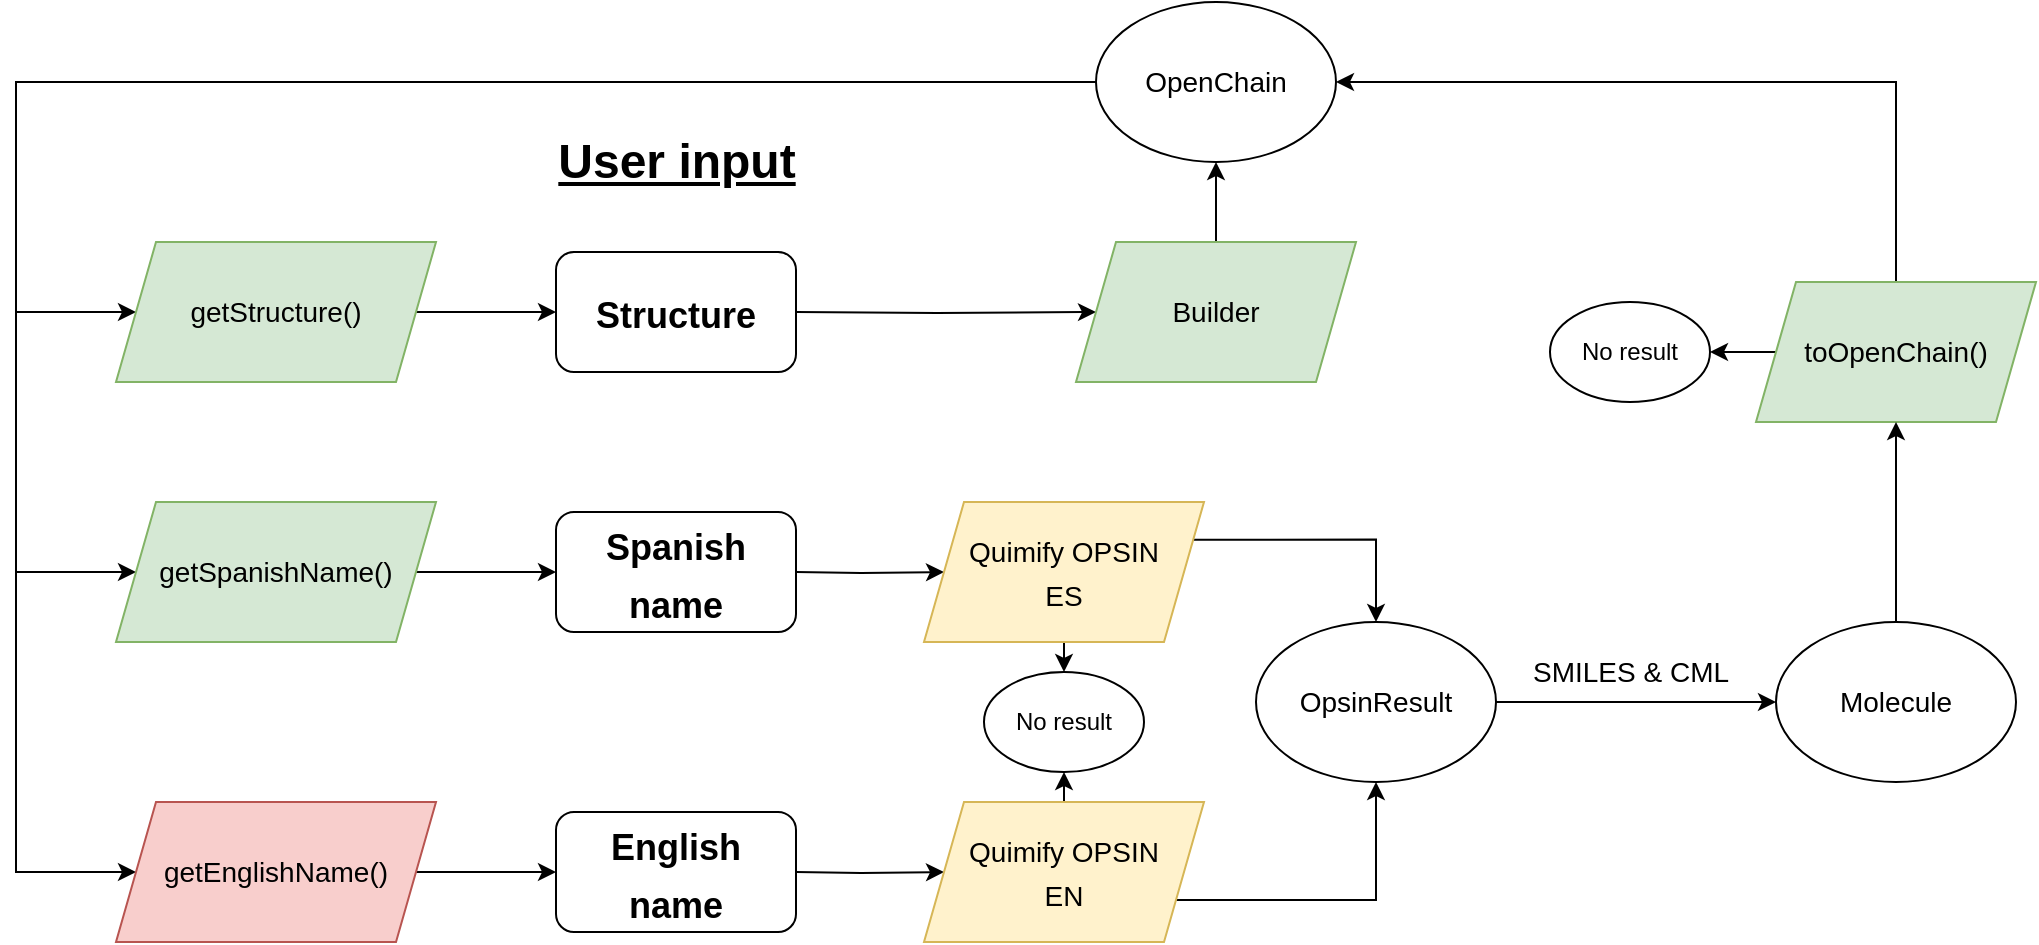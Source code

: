 <mxfile version="20.8.23" type="google"><diagram id="C5RBs43oDa-KdzZeNtuy" name="Page-1"><mxGraphModel grid="1" page="1" gridSize="10" guides="1" tooltips="1" connect="1" arrows="1" fold="1" pageScale="1" pageWidth="827" pageHeight="1169" math="0" shadow="0"><root><mxCell id="WIyWlLk6GJQsqaUBKTNV-0"/><mxCell id="WIyWlLk6GJQsqaUBKTNV-1" parent="WIyWlLk6GJQsqaUBKTNV-0"/><mxCell id="aiEbGpd4aU1QxjsdWdmw-42" style="edgeStyle=orthogonalEdgeStyle;rounded=0;orthogonalLoop=1;jettySize=auto;html=1;exitX=1;exitY=0.5;exitDx=0;exitDy=0;entryX=0;entryY=0.5;entryDx=0;entryDy=0;fontSize=14;" edge="1" parent="WIyWlLk6GJQsqaUBKTNV-1" target="aiEbGpd4aU1QxjsdWdmw-3"><mxGeometry relative="1" as="geometry"><mxPoint x="350" y="255" as="sourcePoint"/></mxGeometry></mxCell><mxCell id="aiEbGpd4aU1QxjsdWdmw-43" style="edgeStyle=orthogonalEdgeStyle;rounded=0;orthogonalLoop=1;jettySize=auto;html=1;exitX=1;exitY=0.5;exitDx=0;exitDy=0;entryX=0;entryY=0.5;entryDx=0;entryDy=0;fontSize=14;" edge="1" parent="WIyWlLk6GJQsqaUBKTNV-1" target="aiEbGpd4aU1QxjsdWdmw-4"><mxGeometry relative="1" as="geometry"><mxPoint x="350" y="405" as="sourcePoint"/></mxGeometry></mxCell><mxCell id="aiEbGpd4aU1QxjsdWdmw-26" style="edgeStyle=orthogonalEdgeStyle;rounded=0;orthogonalLoop=1;jettySize=auto;html=1;exitX=1;exitY=0.5;exitDx=0;exitDy=0;entryX=0;entryY=0.5;entryDx=0;entryDy=0;fontSize=14;" edge="1" parent="WIyWlLk6GJQsqaUBKTNV-1" target="aiEbGpd4aU1QxjsdWdmw-17"><mxGeometry relative="1" as="geometry"><mxPoint x="350" y="125" as="sourcePoint"/></mxGeometry></mxCell><mxCell id="aiEbGpd4aU1QxjsdWdmw-44" style="edgeStyle=orthogonalEdgeStyle;rounded=0;orthogonalLoop=1;jettySize=auto;html=1;exitX=1;exitY=0.25;exitDx=0;exitDy=0;entryX=0.5;entryY=0;entryDx=0;entryDy=0;fontSize=14;" edge="1" parent="WIyWlLk6GJQsqaUBKTNV-1" source="aiEbGpd4aU1QxjsdWdmw-3" target="aiEbGpd4aU1QxjsdWdmw-8"><mxGeometry relative="1" as="geometry"/></mxCell><mxCell id="REkTyT139IQ-qSbr4-AT-7" style="edgeStyle=orthogonalEdgeStyle;rounded=0;orthogonalLoop=1;jettySize=auto;html=1;exitX=0.5;exitY=1;exitDx=0;exitDy=0;entryX=0.5;entryY=0;entryDx=0;entryDy=0;" edge="1" parent="WIyWlLk6GJQsqaUBKTNV-1" source="aiEbGpd4aU1QxjsdWdmw-3" target="REkTyT139IQ-qSbr4-AT-6"><mxGeometry relative="1" as="geometry"/></mxCell><mxCell id="aiEbGpd4aU1QxjsdWdmw-3" value="&lt;font style=&quot;font-size: 14px;&quot;&gt;Quimify OPSIN&lt;br&gt;ES&lt;/font&gt;" style="shape=parallelogram;perimeter=parallelogramPerimeter;whiteSpace=wrap;html=1;fixedSize=1;fontSize=18;fillColor=#fff2cc;strokeColor=#d6b656;" vertex="1" parent="WIyWlLk6GJQsqaUBKTNV-1"><mxGeometry x="414" y="220" width="140" height="70" as="geometry"/></mxCell><mxCell id="aiEbGpd4aU1QxjsdWdmw-45" style="edgeStyle=orthogonalEdgeStyle;rounded=0;orthogonalLoop=1;jettySize=auto;html=1;exitX=1;exitY=0.75;exitDx=0;exitDy=0;entryX=0.5;entryY=1;entryDx=0;entryDy=0;fontSize=14;" edge="1" parent="WIyWlLk6GJQsqaUBKTNV-1" source="aiEbGpd4aU1QxjsdWdmw-4" target="aiEbGpd4aU1QxjsdWdmw-8"><mxGeometry relative="1" as="geometry"/></mxCell><mxCell id="REkTyT139IQ-qSbr4-AT-8" style="edgeStyle=orthogonalEdgeStyle;rounded=0;orthogonalLoop=1;jettySize=auto;html=1;exitX=0.5;exitY=0;exitDx=0;exitDy=0;entryX=0.5;entryY=1;entryDx=0;entryDy=0;" edge="1" parent="WIyWlLk6GJQsqaUBKTNV-1" source="aiEbGpd4aU1QxjsdWdmw-4" target="REkTyT139IQ-qSbr4-AT-6"><mxGeometry relative="1" as="geometry"/></mxCell><mxCell id="aiEbGpd4aU1QxjsdWdmw-4" value="&lt;font style=&quot;font-size: 14px;&quot;&gt;Quimify OPSIN&lt;br&gt;EN&lt;/font&gt;" style="shape=parallelogram;perimeter=parallelogramPerimeter;whiteSpace=wrap;html=1;fixedSize=1;fontSize=18;fillColor=#fff2cc;strokeColor=#d6b656;" vertex="1" parent="WIyWlLk6GJQsqaUBKTNV-1"><mxGeometry x="414" y="370" width="140" height="70" as="geometry"/></mxCell><mxCell id="aiEbGpd4aU1QxjsdWdmw-54" style="edgeStyle=orthogonalEdgeStyle;rounded=0;orthogonalLoop=1;jettySize=auto;html=1;fontSize=14;exitX=1;exitY=0.5;exitDx=0;exitDy=0;entryX=0;entryY=0.5;entryDx=0;entryDy=0;" edge="1" parent="WIyWlLk6GJQsqaUBKTNV-1" source="aiEbGpd4aU1QxjsdWdmw-8" target="REkTyT139IQ-qSbr4-AT-1"><mxGeometry relative="1" as="geometry"><mxPoint x="720" y="330" as="sourcePoint"/><mxPoint x="840" y="330" as="targetPoint"/><Array as="points"/></mxGeometry></mxCell><mxCell id="aiEbGpd4aU1QxjsdWdmw-8" value="OpsinResult" style="ellipse;whiteSpace=wrap;html=1;fontSize=14;" vertex="1" parent="WIyWlLk6GJQsqaUBKTNV-1"><mxGeometry x="580" y="280" width="120" height="80" as="geometry"/></mxCell><mxCell id="aiEbGpd4aU1QxjsdWdmw-30" style="edgeStyle=orthogonalEdgeStyle;rounded=0;orthogonalLoop=1;jettySize=auto;html=1;exitX=0;exitY=0.5;exitDx=0;exitDy=0;fontSize=14;entryX=0;entryY=0.5;entryDx=0;entryDy=0;" edge="1" parent="WIyWlLk6GJQsqaUBKTNV-1" source="aiEbGpd4aU1QxjsdWdmw-16" target="aiEbGpd4aU1QxjsdWdmw-23"><mxGeometry relative="1" as="geometry"><mxPoint x="-60" y="440" as="targetPoint"/><Array as="points"><mxPoint x="-40" y="10"/><mxPoint x="-40" y="405"/></Array></mxGeometry></mxCell><mxCell id="aiEbGpd4aU1QxjsdWdmw-35" style="edgeStyle=orthogonalEdgeStyle;rounded=0;orthogonalLoop=1;jettySize=auto;html=1;exitX=0;exitY=0.5;exitDx=0;exitDy=0;fontSize=14;entryX=0;entryY=0.5;entryDx=0;entryDy=0;" edge="1" parent="WIyWlLk6GJQsqaUBKTNV-1" source="aiEbGpd4aU1QxjsdWdmw-16" target="aiEbGpd4aU1QxjsdWdmw-19"><mxGeometry relative="1" as="geometry"><mxPoint x="-90" y="280" as="targetPoint"/><Array as="points"><mxPoint x="-40" y="10"/><mxPoint x="-40" y="255"/></Array></mxGeometry></mxCell><mxCell id="aiEbGpd4aU1QxjsdWdmw-37" style="edgeStyle=orthogonalEdgeStyle;rounded=0;orthogonalLoop=1;jettySize=auto;html=1;exitX=0;exitY=0.5;exitDx=0;exitDy=0;fontSize=14;entryX=0;entryY=0.5;entryDx=0;entryDy=0;" edge="1" parent="WIyWlLk6GJQsqaUBKTNV-1" source="aiEbGpd4aU1QxjsdWdmw-16" target="aiEbGpd4aU1QxjsdWdmw-24"><mxGeometry relative="1" as="geometry"><mxPoint x="-100" y="140" as="targetPoint"/><Array as="points"><mxPoint x="-40" y="10"/><mxPoint x="-40" y="125"/></Array></mxGeometry></mxCell><mxCell id="aiEbGpd4aU1QxjsdWdmw-16" value="OpenChain" style="ellipse;whiteSpace=wrap;html=1;fontSize=14;" vertex="1" parent="WIyWlLk6GJQsqaUBKTNV-1"><mxGeometry x="500" y="-30" width="120" height="80" as="geometry"/></mxCell><mxCell id="aiEbGpd4aU1QxjsdWdmw-27" style="edgeStyle=orthogonalEdgeStyle;rounded=0;orthogonalLoop=1;jettySize=auto;html=1;exitX=0.5;exitY=0;exitDx=0;exitDy=0;entryX=0.5;entryY=1;entryDx=0;entryDy=0;fontSize=14;" edge="1" parent="WIyWlLk6GJQsqaUBKTNV-1" source="aiEbGpd4aU1QxjsdWdmw-17" target="aiEbGpd4aU1QxjsdWdmw-16"><mxGeometry relative="1" as="geometry"/></mxCell><mxCell id="aiEbGpd4aU1QxjsdWdmw-17" value="Builder" style="shape=parallelogram;perimeter=parallelogramPerimeter;whiteSpace=wrap;html=1;fixedSize=1;fontSize=14;fillColor=#d5e8d4;strokeColor=#82b366;" vertex="1" parent="WIyWlLk6GJQsqaUBKTNV-1"><mxGeometry x="490" y="90" width="140" height="70" as="geometry"/></mxCell><mxCell id="aiEbGpd4aU1QxjsdWdmw-40" style="edgeStyle=orthogonalEdgeStyle;rounded=0;orthogonalLoop=1;jettySize=auto;html=1;exitX=1;exitY=0.5;exitDx=0;exitDy=0;entryX=0;entryY=0.5;entryDx=0;entryDy=0;fontSize=14;" edge="1" parent="WIyWlLk6GJQsqaUBKTNV-1" source="aiEbGpd4aU1QxjsdWdmw-19"><mxGeometry relative="1" as="geometry"><mxPoint x="230" y="255" as="targetPoint"/></mxGeometry></mxCell><mxCell id="aiEbGpd4aU1QxjsdWdmw-19" value="getSpanishName()" style="shape=parallelogram;perimeter=parallelogramPerimeter;whiteSpace=wrap;html=1;fixedSize=1;fontSize=14;fillColor=#d5e8d4;strokeColor=#82b366;" vertex="1" parent="WIyWlLk6GJQsqaUBKTNV-1"><mxGeometry x="10" y="220" width="160" height="70" as="geometry"/></mxCell><mxCell id="aiEbGpd4aU1QxjsdWdmw-41" style="edgeStyle=orthogonalEdgeStyle;rounded=0;orthogonalLoop=1;jettySize=auto;html=1;exitX=1;exitY=0.5;exitDx=0;exitDy=0;entryX=0;entryY=0.5;entryDx=0;entryDy=0;fontSize=14;" edge="1" parent="WIyWlLk6GJQsqaUBKTNV-1" source="aiEbGpd4aU1QxjsdWdmw-23"><mxGeometry relative="1" as="geometry"><mxPoint x="230" y="405" as="targetPoint"/></mxGeometry></mxCell><mxCell id="aiEbGpd4aU1QxjsdWdmw-23" value="getEnglishName()" style="shape=parallelogram;perimeter=parallelogramPerimeter;whiteSpace=wrap;html=1;fixedSize=1;fontSize=14;fillColor=#f8cecc;strokeColor=#b85450;" vertex="1" parent="WIyWlLk6GJQsqaUBKTNV-1"><mxGeometry x="10" y="370" width="160" height="70" as="geometry"/></mxCell><mxCell id="aiEbGpd4aU1QxjsdWdmw-39" style="edgeStyle=orthogonalEdgeStyle;rounded=0;orthogonalLoop=1;jettySize=auto;html=1;exitX=1;exitY=0.5;exitDx=0;exitDy=0;entryX=0;entryY=0.5;entryDx=0;entryDy=0;fontSize=14;" edge="1" parent="WIyWlLk6GJQsqaUBKTNV-1" source="aiEbGpd4aU1QxjsdWdmw-24"><mxGeometry relative="1" as="geometry"><mxPoint x="230" y="125" as="targetPoint"/></mxGeometry></mxCell><mxCell id="aiEbGpd4aU1QxjsdWdmw-24" value="getStructure()" style="shape=parallelogram;perimeter=parallelogramPerimeter;whiteSpace=wrap;html=1;fixedSize=1;fontSize=14;fillColor=#d5e8d4;strokeColor=#82b366;" vertex="1" parent="WIyWlLk6GJQsqaUBKTNV-1"><mxGeometry x="10" y="90" width="160" height="70" as="geometry"/></mxCell><mxCell id="aiEbGpd4aU1QxjsdWdmw-52" value="SMILES &amp;amp; CML" style="text;html=1;align=center;verticalAlign=middle;resizable=0;points=[];autosize=1;strokeColor=none;fillColor=none;fontSize=14;" vertex="1" parent="WIyWlLk6GJQsqaUBKTNV-1"><mxGeometry x="707" y="290" width="120" height="30" as="geometry"/></mxCell><mxCell id="REkTyT139IQ-qSbr4-AT-3" style="edgeStyle=orthogonalEdgeStyle;rounded=0;orthogonalLoop=1;jettySize=auto;html=1;exitX=0.5;exitY=0;exitDx=0;exitDy=0;entryX=1;entryY=0.5;entryDx=0;entryDy=0;" edge="1" parent="WIyWlLk6GJQsqaUBKTNV-1" source="REkTyT139IQ-qSbr4-AT-0" target="aiEbGpd4aU1QxjsdWdmw-16"><mxGeometry relative="1" as="geometry"/></mxCell><mxCell id="REkTyT139IQ-qSbr4-AT-5" style="edgeStyle=orthogonalEdgeStyle;rounded=0;orthogonalLoop=1;jettySize=auto;html=1;exitX=0;exitY=0.5;exitDx=0;exitDy=0;" edge="1" parent="WIyWlLk6GJQsqaUBKTNV-1" source="REkTyT139IQ-qSbr4-AT-0" target="REkTyT139IQ-qSbr4-AT-4"><mxGeometry relative="1" as="geometry"/></mxCell><mxCell id="REkTyT139IQ-qSbr4-AT-0" value="toOpenChain()" style="shape=parallelogram;perimeter=parallelogramPerimeter;whiteSpace=wrap;html=1;fixedSize=1;fontSize=14;fillColor=#d5e8d4;strokeColor=#82b366;" vertex="1" parent="WIyWlLk6GJQsqaUBKTNV-1"><mxGeometry x="830" y="110" width="140" height="70" as="geometry"/></mxCell><mxCell id="REkTyT139IQ-qSbr4-AT-2" style="edgeStyle=orthogonalEdgeStyle;rounded=0;orthogonalLoop=1;jettySize=auto;html=1;exitX=0.5;exitY=0;exitDx=0;exitDy=0;entryX=0.5;entryY=1;entryDx=0;entryDy=0;" edge="1" parent="WIyWlLk6GJQsqaUBKTNV-1" source="REkTyT139IQ-qSbr4-AT-1" target="REkTyT139IQ-qSbr4-AT-0"><mxGeometry relative="1" as="geometry"/></mxCell><mxCell id="REkTyT139IQ-qSbr4-AT-1" value="Molecule" style="ellipse;whiteSpace=wrap;html=1;fontSize=14;" vertex="1" parent="WIyWlLk6GJQsqaUBKTNV-1"><mxGeometry x="840" y="280" width="120" height="80" as="geometry"/></mxCell><mxCell id="REkTyT139IQ-qSbr4-AT-4" value="No result" style="ellipse;whiteSpace=wrap;html=1;" vertex="1" parent="WIyWlLk6GJQsqaUBKTNV-1"><mxGeometry x="727" y="120" width="80" height="50" as="geometry"/></mxCell><mxCell id="REkTyT139IQ-qSbr4-AT-6" value="No result" style="ellipse;whiteSpace=wrap;html=1;" vertex="1" parent="WIyWlLk6GJQsqaUBKTNV-1"><mxGeometry x="444" y="305" width="80" height="50" as="geometry"/></mxCell><mxCell id="REkTyT139IQ-qSbr4-AT-9" value="&lt;font style=&quot;font-size: 24px;&quot;&gt;&lt;b style=&quot;&quot;&gt;&lt;u&gt;User input&lt;/u&gt;&lt;/b&gt;&lt;/font&gt;" style="text;html=1;align=center;verticalAlign=middle;resizable=0;points=[];autosize=1;strokeColor=none;fillColor=none;fontSize=14;" vertex="1" parent="WIyWlLk6GJQsqaUBKTNV-1"><mxGeometry x="220" y="30" width="140" height="40" as="geometry"/></mxCell><mxCell id="REkTyT139IQ-qSbr4-AT-11" value="&lt;b style=&quot;border-color: var(--border-color); font-size: 18px;&quot;&gt;Structure&lt;/b&gt;" style="rounded=1;whiteSpace=wrap;html=1;shadow=0;fontSize=24;" vertex="1" parent="WIyWlLk6GJQsqaUBKTNV-1"><mxGeometry x="230" y="95" width="120" height="60" as="geometry"/></mxCell><mxCell id="REkTyT139IQ-qSbr4-AT-12" value="&lt;b style=&quot;border-color: var(--border-color); font-size: 18px;&quot;&gt;Spanish name&lt;/b&gt;" style="rounded=1;whiteSpace=wrap;html=1;shadow=0;fontSize=24;" vertex="1" parent="WIyWlLk6GJQsqaUBKTNV-1"><mxGeometry x="230" y="225" width="120" height="60" as="geometry"/></mxCell><mxCell id="REkTyT139IQ-qSbr4-AT-13" value="&lt;b style=&quot;border-color: var(--border-color); font-size: 18px;&quot;&gt;&lt;span style=&quot;border-color: var(--border-color);&quot;&gt;&lt;span style=&quot;border-color: var(--border-color);&quot;&gt;English&lt;br style=&quot;border-color: var(--border-color);&quot;&gt;name&lt;/span&gt;&lt;/span&gt;&lt;/b&gt;" style="rounded=1;whiteSpace=wrap;html=1;shadow=0;fontSize=24;" vertex="1" parent="WIyWlLk6GJQsqaUBKTNV-1"><mxGeometry x="230" y="375" width="120" height="60" as="geometry"/></mxCell></root></mxGraphModel></diagram></mxfile>